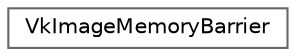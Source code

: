 digraph "Graphical Class Hierarchy"
{
 // LATEX_PDF_SIZE
  bgcolor="transparent";
  edge [fontname=Helvetica,fontsize=10,labelfontname=Helvetica,labelfontsize=10];
  node [fontname=Helvetica,fontsize=10,shape=box,height=0.2,width=0.4];
  rankdir="LR";
  Node0 [id="Node000000",label="VkImageMemoryBarrier",height=0.2,width=0.4,color="grey40", fillcolor="white", style="filled",URL="$struct_vk_image_memory_barrier.html",tooltip=" "];
}
